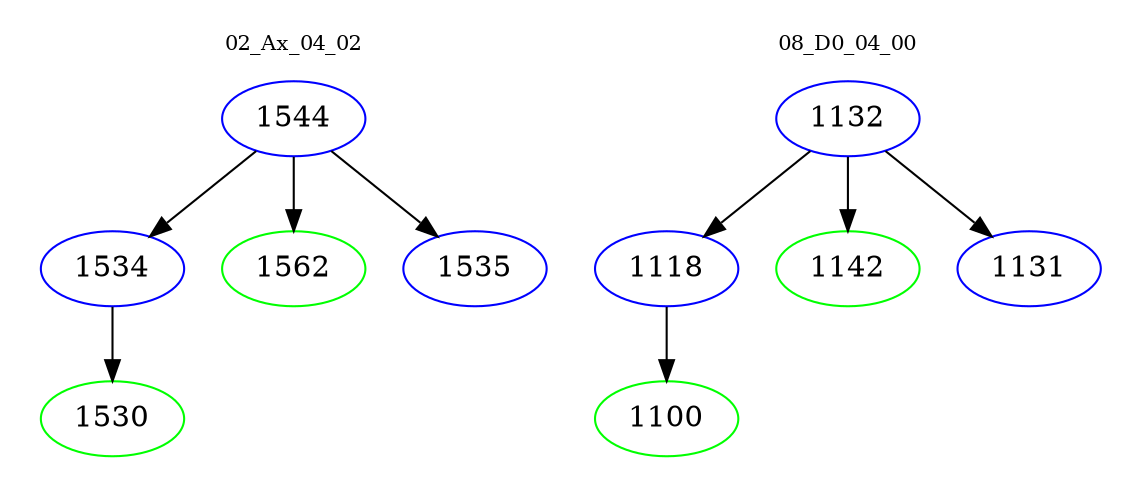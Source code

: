 digraph{
subgraph cluster_0 {
color = white
label = "02_Ax_04_02";
fontsize=10;
T0_1544 [label="1544", color="blue"]
T0_1544 -> T0_1534 [color="black"]
T0_1534 [label="1534", color="blue"]
T0_1534 -> T0_1530 [color="black"]
T0_1530 [label="1530", color="green"]
T0_1544 -> T0_1562 [color="black"]
T0_1562 [label="1562", color="green"]
T0_1544 -> T0_1535 [color="black"]
T0_1535 [label="1535", color="blue"]
}
subgraph cluster_1 {
color = white
label = "08_D0_04_00";
fontsize=10;
T1_1132 [label="1132", color="blue"]
T1_1132 -> T1_1118 [color="black"]
T1_1118 [label="1118", color="blue"]
T1_1118 -> T1_1100 [color="black"]
T1_1100 [label="1100", color="green"]
T1_1132 -> T1_1142 [color="black"]
T1_1142 [label="1142", color="green"]
T1_1132 -> T1_1131 [color="black"]
T1_1131 [label="1131", color="blue"]
}
}
